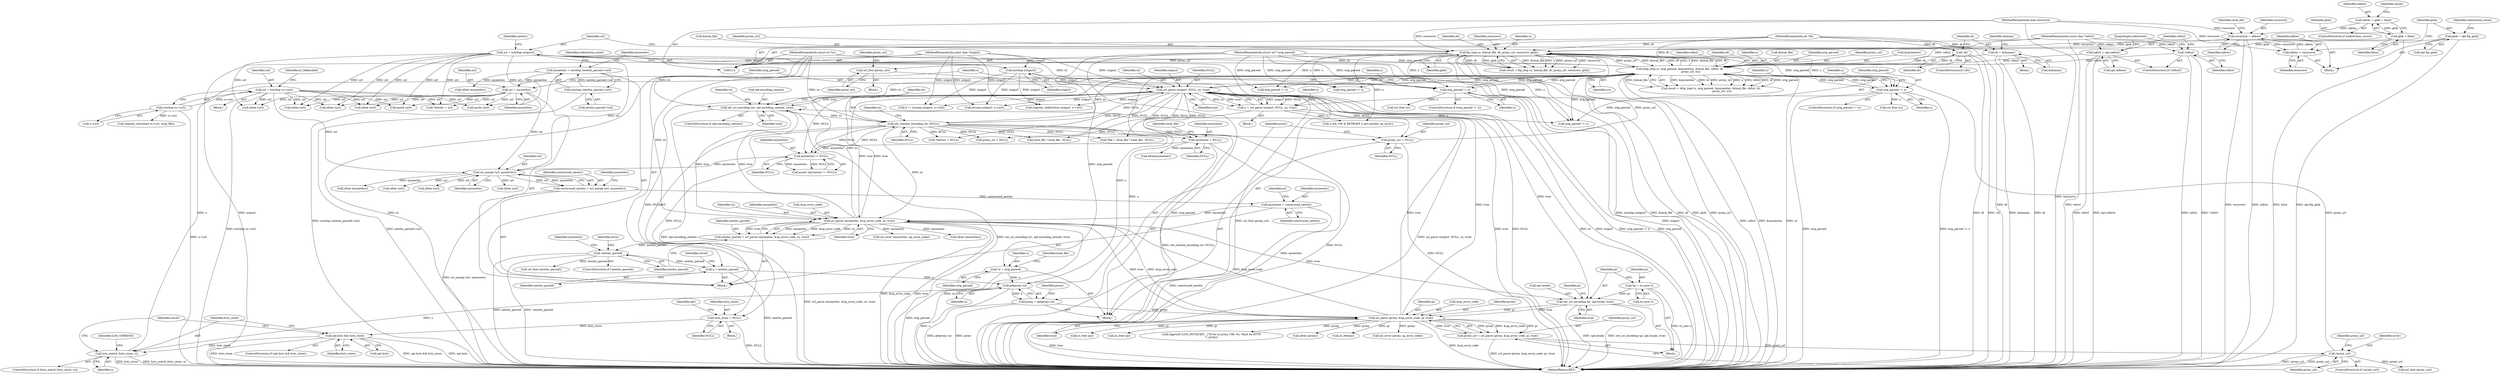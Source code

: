 digraph "1_savannah_e996e322ffd42aaa051602da182d03178d0f13e1_0@API" {
"1000383" [label="(Call,url_free (proxy_url))"];
"1000361" [label="(Call,ftp_loop (u, &local_file, dt, proxy_url, recursive, glob))"];
"1000330" [label="(Call,http_loop (u, orig_parsed, &mynewloc, &local_file, refurl, dt,\n                          proxy_url, iri))"];
"1000322" [label="(Call,hsts_match (hsts_store, u))"];
"1000315" [label="(Call,opt.hsts && hsts_store)"];
"1000311" [label="(Call,hsts_store = NULL)"];
"1000575" [label="(Call,url_parse (origurl, NULL, iri, true))"];
"1000178" [label="(Call,xstrdup (origurl))"];
"1000116" [label="(MethodParameterIn,const char *origurl)"];
"1000435" [label="(Call,set_content_encoding (iri, NULL))"];
"1000429" [label="(Call,set_uri_encoding (iri, opt.encoding_remote, true))"];
"1000122" [label="(MethodParameterIn,struct iri *iri)"];
"1000444" [label="(Call,url_parse (mynewloc, &up_error_code, iri, true))"];
"1000415" [label="(Call,mynewloc = construced_newloc)"];
"1000408" [label="(Call,construced_newloc = uri_merge (url, mynewloc))"];
"1000410" [label="(Call,uri_merge (url, mynewloc))"];
"1000524" [label="(Call,url = mynewloc)"];
"1000483" [label="(Call,mynewloc = xstrdup (newloc_parsed->url))"];
"1000485" [label="(Call,xstrdup (newloc_parsed->url))"];
"1000590" [label="(Call,url = xstrdup (u->url))"];
"1000592" [label="(Call,xstrdup (u->url))"];
"1000176" [label="(Call,url = xstrdup (origurl))"];
"1000403" [label="(Call,mynewloc != NULL)"];
"1000204" [label="(Call,mynewloc = NULL)"];
"1000236" [label="(Call,url_parse (proxy, &up_error_code, pi, true))"];
"1000212" [label="(Call,proxy = getproxy (u))"];
"1000214" [label="(Call,getproxy (u))"];
"1000573" [label="(Call,u = url_parse (origurl, NULL, iri, true))"];
"1000534" [label="(Call,u = newloc_parsed)"];
"1000451" [label="(Call,!newloc_parsed)"];
"1000442" [label="(Call,newloc_parsed = url_parse (mynewloc, &up_error_code, iri, true))"];
"1000136" [label="(Call,*u = orig_parsed)"];
"1000115" [label="(MethodParameterIn,struct url * orig_parsed)"];
"1000223" [label="(Call,set_uri_encoding (pi, opt.locale, true))"];
"1000220" [label="(Call,*pi = iri_new ())"];
"1000567" [label="(Call,orig_parsed != u)"];
"1000528" [label="(Call,orig_parsed != u)"];
"1000193" [label="(Call,!refurl)"];
"1000119" [label="(MethodParameterIn,const char *refurl)"];
"1000195" [label="(Call,refurl = opt.referer)"];
"1000166" [label="(Call,!dt)"];
"1000120" [label="(MethodParameterIn,int *dt)"];
"1000169" [label="(Call,dt = &dummy)"];
"1000209" [label="(Call,proxy_url = NULL)"];
"1000243" [label="(Call,!proxy_url)"];
"1000234" [label="(Call,proxy_url = url_parse (proxy, &up_error_code, pi, true))"];
"1000121" [label="(MethodParameterIn,bool recursive)"];
"1000369" [label="(Call,recursive = oldrec)"];
"1000343" [label="(Call,oldrec = recursive)"];
"1000354" [label="(Call,oldrec = glob = false)"];
"1000356" [label="(Call,glob = false)"];
"1000347" [label="(Call,glob = opt.ftp_glob)"];
"1000224" [label="(Identifier,pi)"];
"1000204" [label="(Call,mynewloc = NULL)"];
"1000576" [label="(Identifier,origurl)"];
"1000124" [label="(Block,)"];
"1000177" [label="(Identifier,url)"];
"1000241" [label="(Identifier,true)"];
"1000385" [label="(Call,proxy_url = NULL)"];
"1000359" [label="(Call,result = ftp_loop (u, &local_file, dt, proxy_url, recursive, glob))"];
"1000275" [label="(Identifier,proxy_url)"];
"1000137" [label="(Identifier,u)"];
"1000443" [label="(Identifier,newloc_parsed)"];
"1000573" [label="(Call,u = url_parse (origurl, NULL, iri, true))"];
"1000507" [label="(Call,orig_parsed != u)"];
"1000420" [label="(Identifier,iri)"];
"1000597" [label="(Identifier,iri_fallbacked)"];
"1000367" [label="(Identifier,recursive)"];
"1000536" [label="(Identifier,newloc_parsed)"];
"1000416" [label="(Identifier,mynewloc)"];
"1000492" [label="(Identifier,redirection_count)"];
"1000685" [label="(Call,*newloc = url)"];
"1000264" [label="(Call,iri_free (pi))"];
"1000166" [label="(Call,!dt)"];
"1000399" [label="(Block,)"];
"1000386" [label="(Identifier,proxy_url)"];
"1000484" [label="(Identifier,mynewloc)"];
"1000335" [label="(Call,&local_file)"];
"1000567" [label="(Call,orig_parsed != u)"];
"1000357" [label="(Identifier,glob)"];
"1000604" [label="(Call,quote (url))"];
"1000417" [label="(Identifier,construced_newloc)"];
"1000369" [label="(Call,recursive = oldrec)"];
"1000442" [label="(Call,newloc_parsed = url_parse (mynewloc, &up_error_code, iri, true))"];
"1000609" [label="(Call,u && (*dt & RETROKF || opt.content_on_error))"];
"1000690" [label="(Call,xfree (url))"];
"1000710" [label="(MethodReturn,RET)"];
"1000548" [label="(Call,xfree(mynewloc))"];
"1000213" [label="(Identifier,proxy)"];
"1000375" [label="(Identifier,local_file)"];
"1000405" [label="(Identifier,NULL)"];
"1000332" [label="(Identifier,orig_parsed)"];
"1000473" [label="(Call,xfree (url))"];
"1000371" [label="(Identifier,oldrec)"];
"1000362" [label="(Identifier,u)"];
"1000456" [label="(Identifier,error)"];
"1000312" [label="(Identifier,hsts_store)"];
"1000297" [label="(Call,iri_free (pi))"];
"1000450" [label="(ControlStructure,if (!newloc_parsed))"];
"1000434" [label="(Identifier,true)"];
"1000225" [label="(Call,opt.locale)"];
"1000664" [label="(Call,local_file ? local_file : NULL)"];
"1000355" [label="(Identifier,oldrec)"];
"1000179" [label="(Identifier,origurl)"];
"1000322" [label="(Call,hsts_match (hsts_store, u))"];
"1000486" [label="(Call,newloc_parsed->url)"];
"1000316" [label="(Call,opt.hsts)"];
"1000181" [label="(Identifier,newloc)"];
"1000339" [label="(Identifier,proxy_url)"];
"1000404" [label="(Identifier,mynewloc)"];
"1000222" [label="(Call,iri_new ())"];
"1000700" [label="(Call,xfree (url))"];
"1000165" [label="(ControlStructure,if (!dt))"];
"1000209" [label="(Call,proxy_url = NULL)"];
"1000560" [label="(Block,)"];
"1000361" [label="(Call,ftp_loop (u, &local_file, dt, proxy_url, recursive, glob))"];
"1000116" [label="(MethodParameterIn,const char *origurl)"];
"1000258" [label="(Call,xfree (url))"];
"1000330" [label="(Call,http_loop (u, orig_parsed, &mynewloc, &local_file, refurl, dt,\n                          proxy_url, iri))"];
"1000526" [label="(Identifier,mynewloc)"];
"1000194" [label="(Identifier,refurl)"];
"1000366" [label="(Identifier,proxy_url)"];
"1000592" [label="(Call,xstrdup (u->url))"];
"1000329" [label="(Identifier,result)"];
"1000524" [label="(Call,url = mynewloc)"];
"1000168" [label="(Block,)"];
"1000324" [label="(Identifier,u)"];
"1000568" [label="(Identifier,orig_parsed)"];
"1000286" [label="(Call,logprintf (LOG_NOTQUIET, _(\"Error in proxy URL %s: Must be HTTP.\n\"), proxy))"];
"1000115" [label="(MethodParameterIn,struct url * orig_parsed)"];
"1000513" [label="(Call,xfree (url))"];
"1000212" [label="(Call,proxy = getproxy (u))"];
"1000333" [label="(Call,&mynewloc)"];
"1000119" [label="(MethodParameterIn,const char *refurl)"];
"1000429" [label="(Call,set_uri_encoding (iri, opt.encoding_remote, true))"];
"1000120" [label="(MethodParameterIn,int *dt)"];
"1000217" [label="(Identifier,proxy)"];
"1000485" [label="(Call,xstrdup (newloc_parsed->url))"];
"1000138" [label="(Identifier,orig_parsed)"];
"1000415" [label="(Call,mynewloc = construced_newloc)"];
"1000341" [label="(Block,)"];
"1000410" [label="(Call,uri_merge (url, mynewloc))"];
"1000345" [label="(Identifier,recursive)"];
"1000672" [label="(Call,orig_parsed != u)"];
"1000577" [label="(Identifier,NULL)"];
"1000571" [label="(Call,url_free (u))"];
"1000382" [label="(Block,)"];
"1000384" [label="(Identifier,proxy_url)"];
"1000579" [label="(Identifier,true)"];
"1000235" [label="(Identifier,proxy_url)"];
"1000323" [label="(Identifier,hsts_store)"];
"1000326" [label="(Identifier,LOG_VERBOSE)"];
"1000446" [label="(Call,&up_error_code)"];
"1000306" [label="(Call,xfree (proxy))"];
"1000242" [label="(ControlStructure,if (!proxy_url))"];
"1000437" [label="(Identifier,NULL)"];
"1000352" [label="(ControlStructure,if (redirection_count))"];
"1000228" [label="(Identifier,true)"];
"1000530" [label="(Identifier,u)"];
"1000635" [label="(Call,strcmp (origurl, u->url))"];
"1000412" [label="(Identifier,mynewloc)"];
"1000448" [label="(Identifier,iri)"];
"1000444" [label="(Call,url_parse (mynewloc, &up_error_code, iri, true))"];
"1000586" [label="(Call,quote (url))"];
"1000451" [label="(Call,!newloc_parsed)"];
"1000582" [label="(Block,)"];
"1000540" [label="(Identifier,result)"];
"1000169" [label="(Call,dt = &dummy)"];
"1000143" [label="(Identifier,local_file)"];
"1000452" [label="(Identifier,newloc_parsed)"];
"1000532" [label="(Call,url_free (u))"];
"1000440" [label="(Identifier,iri)"];
"1000409" [label="(Identifier,construced_newloc)"];
"1000535" [label="(Identifier,u)"];
"1000291" [label="(Call,url_free (proxy_url))"];
"1000200" [label="(JumpTarget,redirected:)"];
"1000411" [label="(Identifier,url)"];
"1000309" [label="(Block,)"];
"1000435" [label="(Call,set_content_encoding (iri, NULL))"];
"1000383" [label="(Call,url_free (proxy_url))"];
"1000195" [label="(Call,refurl = opt.referer)"];
"1000525" [label="(Identifier,url)"];
"1000343" [label="(Call,oldrec = recursive)"];
"1000314" [label="(ControlStructure,if (opt.hsts && hsts_store))"];
"1000569" [label="(Identifier,u)"];
"1000337" [label="(Identifier,refurl)"];
"1000534" [label="(Call,u = newloc_parsed)"];
"1000315" [label="(Call,opt.hsts && hsts_store)"];
"1000240" [label="(Identifier,pi)"];
"1000211" [label="(Identifier,NULL)"];
"1000234" [label="(Call,proxy_url = url_parse (proxy, &up_error_code, pi, true))"];
"1000344" [label="(Identifier,oldrec)"];
"1000197" [label="(Call,opt.referer)"];
"1000620" [label="(Call,register_download (u->url, local_file))"];
"1000248" [label="(Identifier,error)"];
"1000363" [label="(Call,&local_file)"];
"1000244" [label="(Identifier,proxy_url)"];
"1000176" [label="(Call,url = xstrdup (origurl))"];
"1000431" [label="(Call,opt.encoding_remote)"];
"1000170" [label="(Identifier,dt)"];
"1000121" [label="(MethodParameterIn,bool recursive)"];
"1000522" [label="(Call,xfree (url))"];
"1000483" [label="(Call,mynewloc = xstrdup (newloc_parsed->url))"];
"1000196" [label="(Identifier,refurl)"];
"1000349" [label="(Call,opt.ftp_glob)"];
"1000238" [label="(Call,&up_error_code)"];
"1000293" [label="(Call,xfree (url))"];
"1000223" [label="(Call,set_uri_encoding (pi, opt.locale, true))"];
"1000661" [label="(Call,*file = local_file ? local_file : NULL)"];
"1000445" [label="(Identifier,mynewloc)"];
"1000304" [label="(Call,iri_free(pi))"];
"1000365" [label="(Identifier,dt)"];
"1000122" [label="(MethodParameterIn,struct iri *iri)"];
"1000633" [label="(Call,0 != strcmp (origurl, u->url))"];
"1000467" [label="(Call,orig_parsed != u)"];
"1000574" [label="(Identifier,u)"];
"1000572" [label="(Identifier,u)"];
"1000193" [label="(Call,!refurl)"];
"1000449" [label="(Identifier,true)"];
"1000590" [label="(Call,url = xstrdup (u->url))"];
"1000591" [label="(Identifier,url)"];
"1000347" [label="(Call,glob = opt.ftp_glob)"];
"1000414" [label="(Identifier,mynewloc)"];
"1000338" [label="(Identifier,dt)"];
"1000529" [label="(Identifier,orig_parsed)"];
"1000533" [label="(Identifier,u)"];
"1000192" [label="(ControlStructure,if (!refurl))"];
"1000575" [label="(Call,url_parse (origurl, NULL, iri, true))"];
"1000696" [label="(Call,*newloc = NULL)"];
"1000348" [label="(Identifier,glob)"];
"1000321" [label="(ControlStructure,if (hsts_match (hsts_store, u)))"];
"1000220" [label="(Call,*pi = iri_new ())"];
"1000436" [label="(Identifier,iri)"];
"1000313" [label="(Identifier,NULL)"];
"1000218" [label="(Block,)"];
"1000210" [label="(Identifier,proxy_url)"];
"1000368" [label="(Identifier,glob)"];
"1000581" [label="(Identifier,u)"];
"1000354" [label="(Call,oldrec = glob = false)"];
"1000640" [label="(Call,register_redirection (origurl, u->url))"];
"1000174" [label="(Identifier,dummy)"];
"1000578" [label="(Identifier,iri)"];
"1000408" [label="(Call,construced_newloc = uri_merge (url, mynewloc))"];
"1000171" [label="(Call,&dummy)"];
"1000214" [label="(Call,getproxy (u))"];
"1000311" [label="(Call,hsts_store = NULL)"];
"1000178" [label="(Call,xstrdup (origurl))"];
"1000457" [label="(Call,url_error (mynewloc, up_error_code))"];
"1000205" [label="(Identifier,mynewloc)"];
"1000402" [label="(Call,assert (mynewloc != NULL))"];
"1000236" [label="(Call,url_parse (proxy, &up_error_code, pi, true))"];
"1000566" [label="(ControlStructure,if (orig_parsed != u))"];
"1000328" [label="(Call,result = http_loop (u, orig_parsed, &mynewloc, &local_file, refurl, dt,\n                          proxy_url, iri))"];
"1000249" [label="(Call,url_error (proxy, up_error_code))"];
"1000515" [label="(Call,xfree (mynewloc))"];
"1000370" [label="(Identifier,recursive)"];
"1000593" [label="(Call,u->url)"];
"1000413" [label="(Call,xfree (mynewloc))"];
"1000356" [label="(Call,glob = false)"];
"1000528" [label="(Call,orig_parsed != u)"];
"1000358" [label="(Identifier,false)"];
"1000425" [label="(ControlStructure,if (opt.encoding_remote))"];
"1000231" [label="(Identifier,pi)"];
"1000221" [label="(Identifier,pi)"];
"1000215" [label="(Identifier,u)"];
"1000237" [label="(Identifier,proxy)"];
"1000206" [label="(Identifier,NULL)"];
"1000331" [label="(Identifier,u)"];
"1000319" [label="(Identifier,hsts_store)"];
"1000482" [label="(Identifier,mynewloc)"];
"1000243" [label="(Call,!proxy_url)"];
"1000340" [label="(Identifier,iri)"];
"1000430" [label="(Identifier,iri)"];
"1000504" [label="(Call,url_free (newloc_parsed))"];
"1000317" [label="(Identifier,opt)"];
"1000360" [label="(Identifier,result)"];
"1000208" [label="(Identifier,local_file)"];
"1000353" [label="(Identifier,redirection_count)"];
"1000481" [label="(Call,xfree (mynewloc))"];
"1000167" [label="(Identifier,dt)"];
"1000403" [label="(Call,mynewloc != NULL)"];
"1000527" [label="(ControlStructure,if (orig_parsed != u))"];
"1000136" [label="(Call,*u = orig_parsed)"];
"1000383" -> "1000382"  [label="AST: "];
"1000383" -> "1000384"  [label="CFG: "];
"1000384" -> "1000383"  [label="AST: "];
"1000386" -> "1000383"  [label="CFG: "];
"1000383" -> "1000710"  [label="DDG: url_free (proxy_url)"];
"1000361" -> "1000383"  [label="DDG: proxy_url"];
"1000361" -> "1000359"  [label="AST: "];
"1000361" -> "1000368"  [label="CFG: "];
"1000362" -> "1000361"  [label="AST: "];
"1000363" -> "1000361"  [label="AST: "];
"1000365" -> "1000361"  [label="AST: "];
"1000366" -> "1000361"  [label="AST: "];
"1000367" -> "1000361"  [label="AST: "];
"1000368" -> "1000361"  [label="AST: "];
"1000359" -> "1000361"  [label="CFG: "];
"1000361" -> "1000710"  [label="DDG: dt"];
"1000361" -> "1000710"  [label="DDG: glob"];
"1000361" -> "1000710"  [label="DDG: proxy_url"];
"1000361" -> "1000710"  [label="DDG: &local_file"];
"1000361" -> "1000330"  [label="DDG: &local_file"];
"1000361" -> "1000330"  [label="DDG: dt"];
"1000361" -> "1000359"  [label="DDG: &local_file"];
"1000361" -> "1000359"  [label="DDG: u"];
"1000361" -> "1000359"  [label="DDG: proxy_url"];
"1000361" -> "1000359"  [label="DDG: recursive"];
"1000361" -> "1000359"  [label="DDG: dt"];
"1000361" -> "1000359"  [label="DDG: glob"];
"1000330" -> "1000361"  [label="DDG: u"];
"1000330" -> "1000361"  [label="DDG: &local_file"];
"1000330" -> "1000361"  [label="DDG: dt"];
"1000330" -> "1000361"  [label="DDG: proxy_url"];
"1000120" -> "1000361"  [label="DDG: dt"];
"1000121" -> "1000361"  [label="DDG: recursive"];
"1000369" -> "1000361"  [label="DDG: recursive"];
"1000356" -> "1000361"  [label="DDG: glob"];
"1000347" -> "1000361"  [label="DDG: glob"];
"1000361" -> "1000467"  [label="DDG: u"];
"1000361" -> "1000507"  [label="DDG: u"];
"1000361" -> "1000528"  [label="DDG: u"];
"1000361" -> "1000567"  [label="DDG: u"];
"1000361" -> "1000609"  [label="DDG: u"];
"1000361" -> "1000672"  [label="DDG: u"];
"1000330" -> "1000328"  [label="AST: "];
"1000330" -> "1000340"  [label="CFG: "];
"1000331" -> "1000330"  [label="AST: "];
"1000332" -> "1000330"  [label="AST: "];
"1000333" -> "1000330"  [label="AST: "];
"1000335" -> "1000330"  [label="AST: "];
"1000337" -> "1000330"  [label="AST: "];
"1000338" -> "1000330"  [label="AST: "];
"1000339" -> "1000330"  [label="AST: "];
"1000340" -> "1000330"  [label="AST: "];
"1000328" -> "1000330"  [label="CFG: "];
"1000330" -> "1000710"  [label="DDG: &mynewloc"];
"1000330" -> "1000710"  [label="DDG: iri"];
"1000330" -> "1000710"  [label="DDG: refurl"];
"1000330" -> "1000328"  [label="DDG: &mynewloc"];
"1000330" -> "1000328"  [label="DDG: iri"];
"1000330" -> "1000328"  [label="DDG: proxy_url"];
"1000330" -> "1000328"  [label="DDG: u"];
"1000330" -> "1000328"  [label="DDG: refurl"];
"1000330" -> "1000328"  [label="DDG: dt"];
"1000330" -> "1000328"  [label="DDG: orig_parsed"];
"1000330" -> "1000328"  [label="DDG: &local_file"];
"1000322" -> "1000330"  [label="DDG: u"];
"1000214" -> "1000330"  [label="DDG: u"];
"1000567" -> "1000330"  [label="DDG: orig_parsed"];
"1000528" -> "1000330"  [label="DDG: orig_parsed"];
"1000115" -> "1000330"  [label="DDG: orig_parsed"];
"1000193" -> "1000330"  [label="DDG: refurl"];
"1000195" -> "1000330"  [label="DDG: refurl"];
"1000119" -> "1000330"  [label="DDG: refurl"];
"1000166" -> "1000330"  [label="DDG: dt"];
"1000169" -> "1000330"  [label="DDG: dt"];
"1000120" -> "1000330"  [label="DDG: dt"];
"1000209" -> "1000330"  [label="DDG: proxy_url"];
"1000243" -> "1000330"  [label="DDG: proxy_url"];
"1000575" -> "1000330"  [label="DDG: iri"];
"1000444" -> "1000330"  [label="DDG: iri"];
"1000122" -> "1000330"  [label="DDG: iri"];
"1000330" -> "1000429"  [label="DDG: iri"];
"1000330" -> "1000435"  [label="DDG: iri"];
"1000330" -> "1000467"  [label="DDG: orig_parsed"];
"1000330" -> "1000507"  [label="DDG: orig_parsed"];
"1000330" -> "1000528"  [label="DDG: orig_parsed"];
"1000330" -> "1000567"  [label="DDG: orig_parsed"];
"1000330" -> "1000575"  [label="DDG: iri"];
"1000330" -> "1000672"  [label="DDG: orig_parsed"];
"1000322" -> "1000321"  [label="AST: "];
"1000322" -> "1000324"  [label="CFG: "];
"1000323" -> "1000322"  [label="AST: "];
"1000324" -> "1000322"  [label="AST: "];
"1000326" -> "1000322"  [label="CFG: "];
"1000329" -> "1000322"  [label="CFG: "];
"1000322" -> "1000710"  [label="DDG: hsts_match (hsts_store, u)"];
"1000322" -> "1000710"  [label="DDG: hsts_store"];
"1000315" -> "1000322"  [label="DDG: hsts_store"];
"1000214" -> "1000322"  [label="DDG: u"];
"1000315" -> "1000314"  [label="AST: "];
"1000315" -> "1000316"  [label="CFG: "];
"1000315" -> "1000319"  [label="CFG: "];
"1000316" -> "1000315"  [label="AST: "];
"1000319" -> "1000315"  [label="AST: "];
"1000323" -> "1000315"  [label="CFG: "];
"1000329" -> "1000315"  [label="CFG: "];
"1000315" -> "1000710"  [label="DDG: opt.hsts && hsts_store"];
"1000315" -> "1000710"  [label="DDG: opt.hsts"];
"1000315" -> "1000710"  [label="DDG: hsts_store"];
"1000311" -> "1000315"  [label="DDG: hsts_store"];
"1000311" -> "1000309"  [label="AST: "];
"1000311" -> "1000313"  [label="CFG: "];
"1000312" -> "1000311"  [label="AST: "];
"1000313" -> "1000311"  [label="AST: "];
"1000317" -> "1000311"  [label="CFG: "];
"1000311" -> "1000710"  [label="DDG: NULL"];
"1000575" -> "1000311"  [label="DDG: NULL"];
"1000435" -> "1000311"  [label="DDG: NULL"];
"1000575" -> "1000573"  [label="AST: "];
"1000575" -> "1000579"  [label="CFG: "];
"1000576" -> "1000575"  [label="AST: "];
"1000577" -> "1000575"  [label="AST: "];
"1000578" -> "1000575"  [label="AST: "];
"1000579" -> "1000575"  [label="AST: "];
"1000573" -> "1000575"  [label="CFG: "];
"1000575" -> "1000710"  [label="DDG: true"];
"1000575" -> "1000710"  [label="DDG: NULL"];
"1000575" -> "1000710"  [label="DDG: iri"];
"1000575" -> "1000710"  [label="DDG: origurl"];
"1000575" -> "1000204"  [label="DDG: NULL"];
"1000575" -> "1000209"  [label="DDG: NULL"];
"1000575" -> "1000223"  [label="DDG: true"];
"1000575" -> "1000385"  [label="DDG: NULL"];
"1000575" -> "1000403"  [label="DDG: NULL"];
"1000575" -> "1000429"  [label="DDG: true"];
"1000575" -> "1000444"  [label="DDG: true"];
"1000575" -> "1000573"  [label="DDG: origurl"];
"1000575" -> "1000573"  [label="DDG: NULL"];
"1000575" -> "1000573"  [label="DDG: iri"];
"1000575" -> "1000573"  [label="DDG: true"];
"1000178" -> "1000575"  [label="DDG: origurl"];
"1000116" -> "1000575"  [label="DDG: origurl"];
"1000435" -> "1000575"  [label="DDG: NULL"];
"1000122" -> "1000575"  [label="DDG: iri"];
"1000444" -> "1000575"  [label="DDG: true"];
"1000236" -> "1000575"  [label="DDG: true"];
"1000575" -> "1000633"  [label="DDG: origurl"];
"1000575" -> "1000635"  [label="DDG: origurl"];
"1000575" -> "1000640"  [label="DDG: origurl"];
"1000575" -> "1000661"  [label="DDG: NULL"];
"1000575" -> "1000664"  [label="DDG: NULL"];
"1000575" -> "1000696"  [label="DDG: NULL"];
"1000178" -> "1000176"  [label="AST: "];
"1000178" -> "1000179"  [label="CFG: "];
"1000179" -> "1000178"  [label="AST: "];
"1000176" -> "1000178"  [label="CFG: "];
"1000178" -> "1000710"  [label="DDG: origurl"];
"1000178" -> "1000176"  [label="DDG: origurl"];
"1000116" -> "1000178"  [label="DDG: origurl"];
"1000178" -> "1000633"  [label="DDG: origurl"];
"1000178" -> "1000635"  [label="DDG: origurl"];
"1000178" -> "1000640"  [label="DDG: origurl"];
"1000116" -> "1000114"  [label="AST: "];
"1000116" -> "1000710"  [label="DDG: origurl"];
"1000116" -> "1000633"  [label="DDG: origurl"];
"1000116" -> "1000635"  [label="DDG: origurl"];
"1000116" -> "1000640"  [label="DDG: origurl"];
"1000435" -> "1000399"  [label="AST: "];
"1000435" -> "1000437"  [label="CFG: "];
"1000436" -> "1000435"  [label="AST: "];
"1000437" -> "1000435"  [label="AST: "];
"1000440" -> "1000435"  [label="CFG: "];
"1000435" -> "1000710"  [label="DDG: NULL"];
"1000435" -> "1000710"  [label="DDG: set_content_encoding (iri, NULL)"];
"1000435" -> "1000204"  [label="DDG: NULL"];
"1000435" -> "1000209"  [label="DDG: NULL"];
"1000435" -> "1000385"  [label="DDG: NULL"];
"1000435" -> "1000403"  [label="DDG: NULL"];
"1000429" -> "1000435"  [label="DDG: iri"];
"1000122" -> "1000435"  [label="DDG: iri"];
"1000403" -> "1000435"  [label="DDG: NULL"];
"1000435" -> "1000444"  [label="DDG: iri"];
"1000435" -> "1000661"  [label="DDG: NULL"];
"1000435" -> "1000664"  [label="DDG: NULL"];
"1000435" -> "1000696"  [label="DDG: NULL"];
"1000429" -> "1000425"  [label="AST: "];
"1000429" -> "1000434"  [label="CFG: "];
"1000430" -> "1000429"  [label="AST: "];
"1000431" -> "1000429"  [label="AST: "];
"1000434" -> "1000429"  [label="AST: "];
"1000436" -> "1000429"  [label="CFG: "];
"1000429" -> "1000710"  [label="DDG: opt.encoding_remote"];
"1000429" -> "1000710"  [label="DDG: set_uri_encoding (iri, opt.encoding_remote, true)"];
"1000122" -> "1000429"  [label="DDG: iri"];
"1000444" -> "1000429"  [label="DDG: true"];
"1000236" -> "1000429"  [label="DDG: true"];
"1000429" -> "1000444"  [label="DDG: true"];
"1000122" -> "1000114"  [label="AST: "];
"1000122" -> "1000710"  [label="DDG: iri"];
"1000122" -> "1000444"  [label="DDG: iri"];
"1000444" -> "1000442"  [label="AST: "];
"1000444" -> "1000449"  [label="CFG: "];
"1000445" -> "1000444"  [label="AST: "];
"1000446" -> "1000444"  [label="AST: "];
"1000448" -> "1000444"  [label="AST: "];
"1000449" -> "1000444"  [label="AST: "];
"1000442" -> "1000444"  [label="CFG: "];
"1000444" -> "1000710"  [label="DDG: &up_error_code"];
"1000444" -> "1000710"  [label="DDG: true"];
"1000444" -> "1000710"  [label="DDG: iri"];
"1000444" -> "1000223"  [label="DDG: true"];
"1000444" -> "1000236"  [label="DDG: &up_error_code"];
"1000444" -> "1000442"  [label="DDG: mynewloc"];
"1000444" -> "1000442"  [label="DDG: &up_error_code"];
"1000444" -> "1000442"  [label="DDG: iri"];
"1000444" -> "1000442"  [label="DDG: true"];
"1000415" -> "1000444"  [label="DDG: mynewloc"];
"1000236" -> "1000444"  [label="DDG: &up_error_code"];
"1000236" -> "1000444"  [label="DDG: true"];
"1000444" -> "1000457"  [label="DDG: mynewloc"];
"1000444" -> "1000481"  [label="DDG: mynewloc"];
"1000415" -> "1000399"  [label="AST: "];
"1000415" -> "1000417"  [label="CFG: "];
"1000416" -> "1000415"  [label="AST: "];
"1000417" -> "1000415"  [label="AST: "];
"1000420" -> "1000415"  [label="CFG: "];
"1000415" -> "1000710"  [label="DDG: construced_newloc"];
"1000408" -> "1000415"  [label="DDG: construced_newloc"];
"1000408" -> "1000399"  [label="AST: "];
"1000408" -> "1000410"  [label="CFG: "];
"1000409" -> "1000408"  [label="AST: "];
"1000410" -> "1000408"  [label="AST: "];
"1000414" -> "1000408"  [label="CFG: "];
"1000408" -> "1000710"  [label="DDG: uri_merge (url, mynewloc)"];
"1000410" -> "1000408"  [label="DDG: url"];
"1000410" -> "1000408"  [label="DDG: mynewloc"];
"1000410" -> "1000412"  [label="CFG: "];
"1000411" -> "1000410"  [label="AST: "];
"1000412" -> "1000410"  [label="AST: "];
"1000524" -> "1000410"  [label="DDG: url"];
"1000590" -> "1000410"  [label="DDG: url"];
"1000176" -> "1000410"  [label="DDG: url"];
"1000403" -> "1000410"  [label="DDG: mynewloc"];
"1000410" -> "1000413"  [label="DDG: mynewloc"];
"1000410" -> "1000473"  [label="DDG: url"];
"1000410" -> "1000513"  [label="DDG: url"];
"1000410" -> "1000522"  [label="DDG: url"];
"1000524" -> "1000399"  [label="AST: "];
"1000524" -> "1000526"  [label="CFG: "];
"1000525" -> "1000524"  [label="AST: "];
"1000526" -> "1000524"  [label="AST: "];
"1000529" -> "1000524"  [label="CFG: "];
"1000524" -> "1000258"  [label="DDG: url"];
"1000524" -> "1000293"  [label="DDG: url"];
"1000483" -> "1000524"  [label="DDG: mynewloc"];
"1000524" -> "1000586"  [label="DDG: url"];
"1000524" -> "1000604"  [label="DDG: url"];
"1000524" -> "1000685"  [label="DDG: url"];
"1000524" -> "1000690"  [label="DDG: url"];
"1000524" -> "1000700"  [label="DDG: url"];
"1000483" -> "1000399"  [label="AST: "];
"1000483" -> "1000485"  [label="CFG: "];
"1000484" -> "1000483"  [label="AST: "];
"1000485" -> "1000483"  [label="AST: "];
"1000492" -> "1000483"  [label="CFG: "];
"1000483" -> "1000710"  [label="DDG: xstrdup (newloc_parsed->url)"];
"1000485" -> "1000483"  [label="DDG: newloc_parsed->url"];
"1000483" -> "1000515"  [label="DDG: mynewloc"];
"1000485" -> "1000486"  [label="CFG: "];
"1000486" -> "1000485"  [label="AST: "];
"1000485" -> "1000710"  [label="DDG: newloc_parsed->url"];
"1000590" -> "1000582"  [label="AST: "];
"1000590" -> "1000592"  [label="CFG: "];
"1000591" -> "1000590"  [label="AST: "];
"1000592" -> "1000590"  [label="AST: "];
"1000597" -> "1000590"  [label="CFG: "];
"1000590" -> "1000710"  [label="DDG: xstrdup (u->url)"];
"1000590" -> "1000258"  [label="DDG: url"];
"1000590" -> "1000293"  [label="DDG: url"];
"1000590" -> "1000586"  [label="DDG: url"];
"1000592" -> "1000590"  [label="DDG: u->url"];
"1000590" -> "1000604"  [label="DDG: url"];
"1000590" -> "1000685"  [label="DDG: url"];
"1000590" -> "1000690"  [label="DDG: url"];
"1000590" -> "1000700"  [label="DDG: url"];
"1000592" -> "1000593"  [label="CFG: "];
"1000593" -> "1000592"  [label="AST: "];
"1000592" -> "1000710"  [label="DDG: u->url"];
"1000592" -> "1000620"  [label="DDG: u->url"];
"1000176" -> "1000124"  [label="AST: "];
"1000177" -> "1000176"  [label="AST: "];
"1000181" -> "1000176"  [label="CFG: "];
"1000176" -> "1000710"  [label="DDG: xstrdup (origurl)"];
"1000176" -> "1000258"  [label="DDG: url"];
"1000176" -> "1000293"  [label="DDG: url"];
"1000176" -> "1000586"  [label="DDG: url"];
"1000176" -> "1000604"  [label="DDG: url"];
"1000176" -> "1000685"  [label="DDG: url"];
"1000176" -> "1000690"  [label="DDG: url"];
"1000176" -> "1000700"  [label="DDG: url"];
"1000403" -> "1000402"  [label="AST: "];
"1000403" -> "1000405"  [label="CFG: "];
"1000404" -> "1000403"  [label="AST: "];
"1000405" -> "1000403"  [label="AST: "];
"1000402" -> "1000403"  [label="CFG: "];
"1000403" -> "1000402"  [label="DDG: mynewloc"];
"1000403" -> "1000402"  [label="DDG: NULL"];
"1000204" -> "1000403"  [label="DDG: mynewloc"];
"1000204" -> "1000124"  [label="AST: "];
"1000204" -> "1000206"  [label="CFG: "];
"1000205" -> "1000204"  [label="AST: "];
"1000206" -> "1000204"  [label="AST: "];
"1000208" -> "1000204"  [label="CFG: "];
"1000204" -> "1000710"  [label="DDG: mynewloc"];
"1000204" -> "1000548"  [label="DDG: mynewloc"];
"1000236" -> "1000234"  [label="AST: "];
"1000236" -> "1000241"  [label="CFG: "];
"1000237" -> "1000236"  [label="AST: "];
"1000238" -> "1000236"  [label="AST: "];
"1000240" -> "1000236"  [label="AST: "];
"1000241" -> "1000236"  [label="AST: "];
"1000234" -> "1000236"  [label="CFG: "];
"1000236" -> "1000710"  [label="DDG: &up_error_code"];
"1000236" -> "1000710"  [label="DDG: true"];
"1000236" -> "1000234"  [label="DDG: proxy"];
"1000236" -> "1000234"  [label="DDG: &up_error_code"];
"1000236" -> "1000234"  [label="DDG: pi"];
"1000236" -> "1000234"  [label="DDG: true"];
"1000212" -> "1000236"  [label="DDG: proxy"];
"1000223" -> "1000236"  [label="DDG: pi"];
"1000223" -> "1000236"  [label="DDG: true"];
"1000236" -> "1000249"  [label="DDG: proxy"];
"1000236" -> "1000264"  [label="DDG: pi"];
"1000236" -> "1000286"  [label="DDG: proxy"];
"1000236" -> "1000297"  [label="DDG: pi"];
"1000236" -> "1000304"  [label="DDG: pi"];
"1000236" -> "1000306"  [label="DDG: proxy"];
"1000212" -> "1000124"  [label="AST: "];
"1000212" -> "1000214"  [label="CFG: "];
"1000213" -> "1000212"  [label="AST: "];
"1000214" -> "1000212"  [label="AST: "];
"1000217" -> "1000212"  [label="CFG: "];
"1000212" -> "1000710"  [label="DDG: getproxy (u)"];
"1000212" -> "1000710"  [label="DDG: proxy"];
"1000214" -> "1000212"  [label="DDG: u"];
"1000214" -> "1000215"  [label="CFG: "];
"1000215" -> "1000214"  [label="AST: "];
"1000214" -> "1000710"  [label="DDG: u"];
"1000573" -> "1000214"  [label="DDG: u"];
"1000534" -> "1000214"  [label="DDG: u"];
"1000136" -> "1000214"  [label="DDG: u"];
"1000573" -> "1000560"  [label="AST: "];
"1000574" -> "1000573"  [label="AST: "];
"1000581" -> "1000573"  [label="CFG: "];
"1000573" -> "1000710"  [label="DDG: url_parse (origurl, NULL, iri, true)"];
"1000573" -> "1000609"  [label="DDG: u"];
"1000573" -> "1000672"  [label="DDG: u"];
"1000534" -> "1000399"  [label="AST: "];
"1000534" -> "1000536"  [label="CFG: "];
"1000535" -> "1000534"  [label="AST: "];
"1000536" -> "1000534"  [label="AST: "];
"1000540" -> "1000534"  [label="CFG: "];
"1000534" -> "1000710"  [label="DDG: newloc_parsed"];
"1000451" -> "1000534"  [label="DDG: newloc_parsed"];
"1000451" -> "1000450"  [label="AST: "];
"1000451" -> "1000452"  [label="CFG: "];
"1000452" -> "1000451"  [label="AST: "];
"1000456" -> "1000451"  [label="CFG: "];
"1000482" -> "1000451"  [label="CFG: "];
"1000451" -> "1000710"  [label="DDG: newloc_parsed"];
"1000451" -> "1000710"  [label="DDG: !newloc_parsed"];
"1000442" -> "1000451"  [label="DDG: newloc_parsed"];
"1000451" -> "1000504"  [label="DDG: newloc_parsed"];
"1000442" -> "1000399"  [label="AST: "];
"1000443" -> "1000442"  [label="AST: "];
"1000452" -> "1000442"  [label="CFG: "];
"1000442" -> "1000710"  [label="DDG: url_parse (mynewloc, &up_error_code, iri, true)"];
"1000136" -> "1000124"  [label="AST: "];
"1000136" -> "1000138"  [label="CFG: "];
"1000137" -> "1000136"  [label="AST: "];
"1000138" -> "1000136"  [label="AST: "];
"1000143" -> "1000136"  [label="CFG: "];
"1000136" -> "1000710"  [label="DDG: orig_parsed"];
"1000115" -> "1000136"  [label="DDG: orig_parsed"];
"1000115" -> "1000114"  [label="AST: "];
"1000115" -> "1000710"  [label="DDG: orig_parsed"];
"1000115" -> "1000467"  [label="DDG: orig_parsed"];
"1000115" -> "1000507"  [label="DDG: orig_parsed"];
"1000115" -> "1000528"  [label="DDG: orig_parsed"];
"1000115" -> "1000567"  [label="DDG: orig_parsed"];
"1000115" -> "1000672"  [label="DDG: orig_parsed"];
"1000223" -> "1000218"  [label="AST: "];
"1000223" -> "1000228"  [label="CFG: "];
"1000224" -> "1000223"  [label="AST: "];
"1000225" -> "1000223"  [label="AST: "];
"1000228" -> "1000223"  [label="AST: "];
"1000231" -> "1000223"  [label="CFG: "];
"1000223" -> "1000710"  [label="DDG: opt.locale"];
"1000223" -> "1000710"  [label="DDG: set_uri_encoding (pi, opt.locale, true)"];
"1000220" -> "1000223"  [label="DDG: pi"];
"1000220" -> "1000218"  [label="AST: "];
"1000220" -> "1000222"  [label="CFG: "];
"1000221" -> "1000220"  [label="AST: "];
"1000222" -> "1000220"  [label="AST: "];
"1000224" -> "1000220"  [label="CFG: "];
"1000220" -> "1000710"  [label="DDG: iri_new ()"];
"1000567" -> "1000566"  [label="AST: "];
"1000567" -> "1000569"  [label="CFG: "];
"1000568" -> "1000567"  [label="AST: "];
"1000569" -> "1000567"  [label="AST: "];
"1000572" -> "1000567"  [label="CFG: "];
"1000574" -> "1000567"  [label="CFG: "];
"1000567" -> "1000710"  [label="DDG: orig_parsed"];
"1000567" -> "1000710"  [label="DDG: orig_parsed != u"];
"1000567" -> "1000571"  [label="DDG: u"];
"1000567" -> "1000672"  [label="DDG: orig_parsed"];
"1000528" -> "1000527"  [label="AST: "];
"1000528" -> "1000530"  [label="CFG: "];
"1000529" -> "1000528"  [label="AST: "];
"1000530" -> "1000528"  [label="AST: "];
"1000533" -> "1000528"  [label="CFG: "];
"1000535" -> "1000528"  [label="CFG: "];
"1000528" -> "1000710"  [label="DDG: orig_parsed != u"];
"1000528" -> "1000710"  [label="DDG: orig_parsed"];
"1000528" -> "1000532"  [label="DDG: u"];
"1000193" -> "1000192"  [label="AST: "];
"1000193" -> "1000194"  [label="CFG: "];
"1000194" -> "1000193"  [label="AST: "];
"1000196" -> "1000193"  [label="CFG: "];
"1000200" -> "1000193"  [label="CFG: "];
"1000193" -> "1000710"  [label="DDG: refurl"];
"1000193" -> "1000710"  [label="DDG: !refurl"];
"1000119" -> "1000193"  [label="DDG: refurl"];
"1000119" -> "1000114"  [label="AST: "];
"1000119" -> "1000710"  [label="DDG: refurl"];
"1000119" -> "1000195"  [label="DDG: refurl"];
"1000195" -> "1000192"  [label="AST: "];
"1000195" -> "1000197"  [label="CFG: "];
"1000196" -> "1000195"  [label="AST: "];
"1000197" -> "1000195"  [label="AST: "];
"1000200" -> "1000195"  [label="CFG: "];
"1000195" -> "1000710"  [label="DDG: opt.referer"];
"1000195" -> "1000710"  [label="DDG: refurl"];
"1000166" -> "1000165"  [label="AST: "];
"1000166" -> "1000167"  [label="CFG: "];
"1000167" -> "1000166"  [label="AST: "];
"1000170" -> "1000166"  [label="CFG: "];
"1000177" -> "1000166"  [label="CFG: "];
"1000166" -> "1000710"  [label="DDG: !dt"];
"1000166" -> "1000710"  [label="DDG: dt"];
"1000120" -> "1000166"  [label="DDG: dt"];
"1000120" -> "1000114"  [label="AST: "];
"1000120" -> "1000710"  [label="DDG: dt"];
"1000120" -> "1000169"  [label="DDG: dt"];
"1000169" -> "1000168"  [label="AST: "];
"1000169" -> "1000171"  [label="CFG: "];
"1000170" -> "1000169"  [label="AST: "];
"1000171" -> "1000169"  [label="AST: "];
"1000174" -> "1000169"  [label="CFG: "];
"1000169" -> "1000710"  [label="DDG: &dummy"];
"1000169" -> "1000710"  [label="DDG: dt"];
"1000209" -> "1000124"  [label="AST: "];
"1000209" -> "1000211"  [label="CFG: "];
"1000210" -> "1000209"  [label="AST: "];
"1000211" -> "1000209"  [label="AST: "];
"1000213" -> "1000209"  [label="CFG: "];
"1000209" -> "1000710"  [label="DDG: NULL"];
"1000243" -> "1000242"  [label="AST: "];
"1000243" -> "1000244"  [label="CFG: "];
"1000244" -> "1000243"  [label="AST: "];
"1000248" -> "1000243"  [label="CFG: "];
"1000275" -> "1000243"  [label="CFG: "];
"1000243" -> "1000710"  [label="DDG: proxy_url"];
"1000243" -> "1000710"  [label="DDG: !proxy_url"];
"1000234" -> "1000243"  [label="DDG: proxy_url"];
"1000243" -> "1000291"  [label="DDG: proxy_url"];
"1000234" -> "1000218"  [label="AST: "];
"1000235" -> "1000234"  [label="AST: "];
"1000244" -> "1000234"  [label="CFG: "];
"1000234" -> "1000710"  [label="DDG: url_parse (proxy, &up_error_code, pi, true)"];
"1000121" -> "1000114"  [label="AST: "];
"1000121" -> "1000710"  [label="DDG: recursive"];
"1000121" -> "1000343"  [label="DDG: recursive"];
"1000121" -> "1000369"  [label="DDG: recursive"];
"1000369" -> "1000341"  [label="AST: "];
"1000369" -> "1000371"  [label="CFG: "];
"1000370" -> "1000369"  [label="AST: "];
"1000371" -> "1000369"  [label="AST: "];
"1000375" -> "1000369"  [label="CFG: "];
"1000369" -> "1000710"  [label="DDG: recursive"];
"1000369" -> "1000710"  [label="DDG: oldrec"];
"1000369" -> "1000343"  [label="DDG: recursive"];
"1000343" -> "1000369"  [label="DDG: oldrec"];
"1000354" -> "1000369"  [label="DDG: oldrec"];
"1000343" -> "1000341"  [label="AST: "];
"1000343" -> "1000345"  [label="CFG: "];
"1000344" -> "1000343"  [label="AST: "];
"1000345" -> "1000343"  [label="AST: "];
"1000348" -> "1000343"  [label="CFG: "];
"1000354" -> "1000352"  [label="AST: "];
"1000354" -> "1000356"  [label="CFG: "];
"1000355" -> "1000354"  [label="AST: "];
"1000356" -> "1000354"  [label="AST: "];
"1000360" -> "1000354"  [label="CFG: "];
"1000356" -> "1000354"  [label="DDG: glob"];
"1000356" -> "1000358"  [label="CFG: "];
"1000357" -> "1000356"  [label="AST: "];
"1000358" -> "1000356"  [label="AST: "];
"1000356" -> "1000710"  [label="DDG: false"];
"1000347" -> "1000341"  [label="AST: "];
"1000347" -> "1000349"  [label="CFG: "];
"1000348" -> "1000347"  [label="AST: "];
"1000349" -> "1000347"  [label="AST: "];
"1000353" -> "1000347"  [label="CFG: "];
"1000347" -> "1000710"  [label="DDG: opt.ftp_glob"];
}
